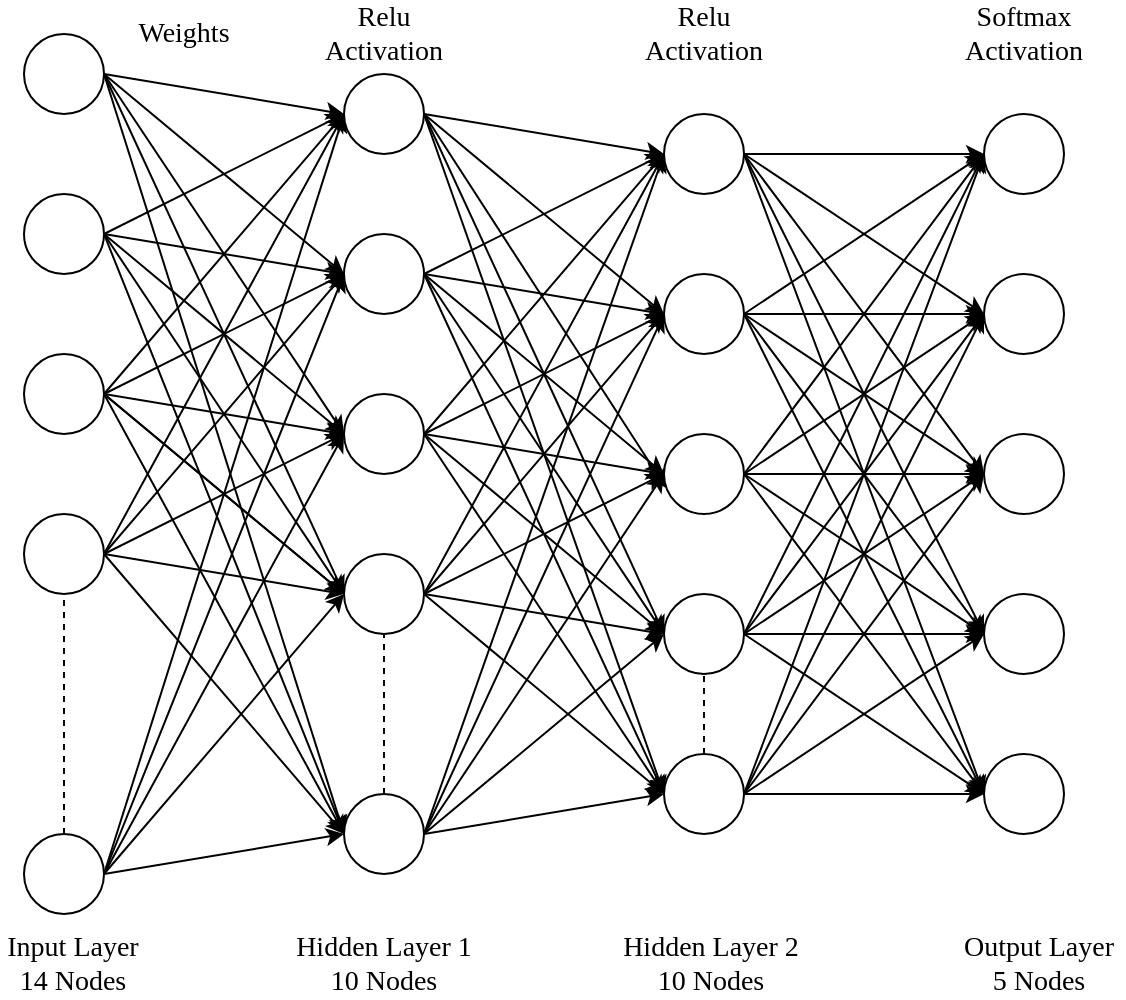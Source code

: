 <mxfile version="10.6.7" type="device"><diagram id="L0LfSZFsXPuyn5IT72Ns" name="Page-1"><mxGraphModel dx="779" dy="456" grid="1" gridSize="10" guides="1" tooltips="1" connect="1" arrows="1" fold="1" page="1" pageScale="1" pageWidth="827" pageHeight="1169" math="0" shadow="0"><root><mxCell id="0"/><mxCell id="1" parent="0"/><mxCell id="zDFNWz47v1VurzAmaVmr-69" style="edgeStyle=none;orthogonalLoop=1;jettySize=auto;html=1;exitX=1;exitY=0.5;exitDx=0;exitDy=0;entryX=0;entryY=0.5;entryDx=0;entryDy=0;fontFamily=Times New Roman;fontSize=14;" parent="1" source="zDFNWz47v1VurzAmaVmr-1" target="zDFNWz47v1VurzAmaVmr-9" edge="1"><mxGeometry relative="1" as="geometry"/></mxCell><mxCell id="zDFNWz47v1VurzAmaVmr-71" style="edgeStyle=none;orthogonalLoop=1;jettySize=auto;html=1;exitX=1;exitY=0.5;exitDx=0;exitDy=0;entryX=0;entryY=0.5;entryDx=0;entryDy=0;fontFamily=Times New Roman;fontSize=14;" parent="1" source="zDFNWz47v1VurzAmaVmr-1" target="zDFNWz47v1VurzAmaVmr-10" edge="1"><mxGeometry relative="1" as="geometry"/></mxCell><mxCell id="zDFNWz47v1VurzAmaVmr-72" style="edgeStyle=none;orthogonalLoop=1;jettySize=auto;html=1;exitX=1;exitY=0.5;exitDx=0;exitDy=0;entryX=0;entryY=0.5;entryDx=0;entryDy=0;fontFamily=Times New Roman;fontSize=14;" parent="1" source="zDFNWz47v1VurzAmaVmr-1" target="zDFNWz47v1VurzAmaVmr-11" edge="1"><mxGeometry relative="1" as="geometry"/></mxCell><mxCell id="zDFNWz47v1VurzAmaVmr-1" value="" style="ellipse;whiteSpace=wrap;html=1;aspect=fixed;fontFamily=Times New Roman;fontSize=14;" parent="1" vertex="1"><mxGeometry x="40" y="40" width="40" height="40" as="geometry"/></mxCell><mxCell id="zDFNWz47v1VurzAmaVmr-73" style="edgeStyle=none;orthogonalLoop=1;jettySize=auto;html=1;exitX=1;exitY=0.5;exitDx=0;exitDy=0;entryX=0;entryY=0.5;entryDx=0;entryDy=0;fontFamily=Times New Roman;fontSize=14;" parent="1" source="zDFNWz47v1VurzAmaVmr-2" target="zDFNWz47v1VurzAmaVmr-7" edge="1"><mxGeometry relative="1" as="geometry"/></mxCell><mxCell id="zDFNWz47v1VurzAmaVmr-76" style="edgeStyle=none;orthogonalLoop=1;jettySize=auto;html=1;exitX=1;exitY=0.5;exitDx=0;exitDy=0;entryX=0;entryY=0.5;entryDx=0;entryDy=0;fontFamily=Times New Roman;fontSize=14;" parent="1" source="zDFNWz47v1VurzAmaVmr-2" target="zDFNWz47v1VurzAmaVmr-10" edge="1"><mxGeometry relative="1" as="geometry"/></mxCell><mxCell id="zDFNWz47v1VurzAmaVmr-77" style="edgeStyle=none;orthogonalLoop=1;jettySize=auto;html=1;exitX=1;exitY=0.5;exitDx=0;exitDy=0;entryX=0;entryY=0.5;entryDx=0;entryDy=0;fontFamily=Times New Roman;fontSize=14;" parent="1" source="zDFNWz47v1VurzAmaVmr-2" target="zDFNWz47v1VurzAmaVmr-11" edge="1"><mxGeometry relative="1" as="geometry"/></mxCell><mxCell id="zDFNWz47v1VurzAmaVmr-2" value="" style="ellipse;whiteSpace=wrap;html=1;aspect=fixed;fontFamily=Times New Roman;fontSize=14;" parent="1" vertex="1"><mxGeometry x="40" y="120" width="40" height="40" as="geometry"/></mxCell><mxCell id="zDFNWz47v1VurzAmaVmr-78" style="edgeStyle=none;orthogonalLoop=1;jettySize=auto;html=1;exitX=1;exitY=0.5;exitDx=0;exitDy=0;entryX=0;entryY=0.5;entryDx=0;entryDy=0;fontFamily=Times New Roman;fontSize=14;" parent="1" source="zDFNWz47v1VurzAmaVmr-3" target="zDFNWz47v1VurzAmaVmr-8" edge="1"><mxGeometry relative="1" as="geometry"/></mxCell><mxCell id="zDFNWz47v1VurzAmaVmr-79" style="edgeStyle=none;orthogonalLoop=1;jettySize=auto;html=1;exitX=1;exitY=0.5;exitDx=0;exitDy=0;entryX=0;entryY=0.5;entryDx=0;entryDy=0;fontFamily=Times New Roman;fontSize=14;" parent="1" source="zDFNWz47v1VurzAmaVmr-3" target="zDFNWz47v1VurzAmaVmr-9" edge="1"><mxGeometry relative="1" as="geometry"/></mxCell><mxCell id="zDFNWz47v1VurzAmaVmr-80" style="edgeStyle=none;orthogonalLoop=1;jettySize=auto;html=1;exitX=1;exitY=0.5;exitDx=0;exitDy=0;entryX=0;entryY=0.5;entryDx=0;entryDy=0;fontFamily=Times New Roman;fontSize=14;" parent="1" source="zDFNWz47v1VurzAmaVmr-3" target="zDFNWz47v1VurzAmaVmr-10" edge="1"><mxGeometry relative="1" as="geometry"/></mxCell><mxCell id="zDFNWz47v1VurzAmaVmr-81" style="edgeStyle=none;orthogonalLoop=1;jettySize=auto;html=1;exitX=1;exitY=0.5;exitDx=0;exitDy=0;entryX=0;entryY=0.5;entryDx=0;entryDy=0;fontFamily=Times New Roman;fontSize=14;" parent="1" source="zDFNWz47v1VurzAmaVmr-3" target="zDFNWz47v1VurzAmaVmr-11" edge="1"><mxGeometry relative="1" as="geometry"/></mxCell><mxCell id="zDFNWz47v1VurzAmaVmr-3" value="" style="ellipse;whiteSpace=wrap;html=1;aspect=fixed;fontFamily=Times New Roman;fontSize=14;" parent="1" vertex="1"><mxGeometry x="40" y="200" width="40" height="40" as="geometry"/></mxCell><mxCell id="zDFNWz47v1VurzAmaVmr-82" style="edgeStyle=none;orthogonalLoop=1;jettySize=auto;html=1;exitX=1;exitY=0.5;exitDx=0;exitDy=0;entryX=0;entryY=0.5;entryDx=0;entryDy=0;fontFamily=Times New Roman;fontSize=14;" parent="1" source="zDFNWz47v1VurzAmaVmr-4" target="zDFNWz47v1VurzAmaVmr-7" edge="1"><mxGeometry relative="1" as="geometry"><mxPoint x="200" y="80" as="targetPoint"/></mxGeometry></mxCell><mxCell id="zDFNWz47v1VurzAmaVmr-83" style="edgeStyle=none;orthogonalLoop=1;jettySize=auto;html=1;exitX=1;exitY=0.5;exitDx=0;exitDy=0;entryX=0;entryY=0.5;entryDx=0;entryDy=0;fontFamily=Times New Roman;fontSize=14;" parent="1" source="zDFNWz47v1VurzAmaVmr-4" target="zDFNWz47v1VurzAmaVmr-8" edge="1"><mxGeometry relative="1" as="geometry"/></mxCell><mxCell id="zDFNWz47v1VurzAmaVmr-4" value="" style="ellipse;whiteSpace=wrap;html=1;aspect=fixed;fontFamily=Times New Roman;fontSize=14;" parent="1" vertex="1"><mxGeometry x="40" y="280" width="40" height="40" as="geometry"/></mxCell><mxCell id="zDFNWz47v1VurzAmaVmr-84" style="edgeStyle=none;orthogonalLoop=1;jettySize=auto;html=1;exitX=1;exitY=0.5;exitDx=0;exitDy=0;entryX=0;entryY=0.5;entryDx=0;entryDy=0;fontFamily=Times New Roman;fontSize=14;" parent="1" source="zDFNWz47v1VurzAmaVmr-5" target="zDFNWz47v1VurzAmaVmr-10" edge="1"><mxGeometry relative="1" as="geometry"/></mxCell><mxCell id="zDFNWz47v1VurzAmaVmr-85" style="edgeStyle=none;orthogonalLoop=1;jettySize=auto;html=1;exitX=1;exitY=0.5;exitDx=0;exitDy=0;entryX=0;entryY=0.5;entryDx=0;entryDy=0;fontFamily=Times New Roman;fontSize=14;" parent="1" source="zDFNWz47v1VurzAmaVmr-5" target="zDFNWz47v1VurzAmaVmr-9" edge="1"><mxGeometry relative="1" as="geometry"><mxPoint x="200" y="240" as="targetPoint"/></mxGeometry></mxCell><mxCell id="zDFNWz47v1VurzAmaVmr-86" style="edgeStyle=none;orthogonalLoop=1;jettySize=auto;html=1;exitX=1;exitY=0.5;exitDx=0;exitDy=0;entryX=0;entryY=0.5;entryDx=0;entryDy=0;fontFamily=Times New Roman;fontSize=14;" parent="1" source="zDFNWz47v1VurzAmaVmr-5" target="zDFNWz47v1VurzAmaVmr-8" edge="1"><mxGeometry relative="1" as="geometry"/></mxCell><mxCell id="zDFNWz47v1VurzAmaVmr-87" style="edgeStyle=none;orthogonalLoop=1;jettySize=auto;html=1;exitX=1;exitY=0.5;exitDx=0;exitDy=0;entryX=0;entryY=0.5;entryDx=0;entryDy=0;fontFamily=Times New Roman;fontSize=14;" parent="1" source="zDFNWz47v1VurzAmaVmr-5" target="zDFNWz47v1VurzAmaVmr-7" edge="1"><mxGeometry relative="1" as="geometry"/></mxCell><mxCell id="zDFNWz47v1VurzAmaVmr-5" value="" style="ellipse;whiteSpace=wrap;html=1;aspect=fixed;fontFamily=Times New Roman;fontSize=14;" parent="1" vertex="1"><mxGeometry x="40" y="440" width="40" height="40" as="geometry"/></mxCell><mxCell id="zDFNWz47v1VurzAmaVmr-6" value="" style="endArrow=none;dashed=1;html=1;entryX=0.5;entryY=1;entryDx=0;entryDy=0;exitX=0.5;exitY=0;exitDx=0;exitDy=0;fontFamily=Times New Roman;fontSize=14;" parent="1" source="zDFNWz47v1VurzAmaVmr-5" target="zDFNWz47v1VurzAmaVmr-4" edge="1"><mxGeometry width="50" height="50" relative="1" as="geometry"><mxPoint x="100" y="430" as="sourcePoint"/><mxPoint x="125" y="355" as="targetPoint"/></mxGeometry></mxCell><mxCell id="zDFNWz47v1VurzAmaVmr-91" style="edgeStyle=none;orthogonalLoop=1;jettySize=auto;html=1;exitX=1;exitY=0.5;exitDx=0;exitDy=0;entryX=0;entryY=0.5;entryDx=0;entryDy=0;fontFamily=Times New Roman;fontSize=14;" parent="1" source="zDFNWz47v1VurzAmaVmr-7" target="zDFNWz47v1VurzAmaVmr-27" edge="1"><mxGeometry relative="1" as="geometry"><mxPoint x="320" y="420" as="targetPoint"/></mxGeometry></mxCell><mxCell id="zDFNWz47v1VurzAmaVmr-95" style="edgeStyle=none;orthogonalLoop=1;jettySize=auto;html=1;exitX=1;exitY=0.5;exitDx=0;exitDy=0;entryX=0;entryY=0.5;entryDx=0;entryDy=0;fontFamily=Times New Roman;fontSize=14;" parent="1" source="zDFNWz47v1VurzAmaVmr-7" target="zDFNWz47v1VurzAmaVmr-26" edge="1"><mxGeometry relative="1" as="geometry"><mxPoint x="320" y="340" as="targetPoint"/></mxGeometry></mxCell><mxCell id="zDFNWz47v1VurzAmaVmr-98" style="edgeStyle=none;orthogonalLoop=1;jettySize=auto;html=1;exitX=1;exitY=0.5;exitDx=0;exitDy=0;entryX=0.025;entryY=0.675;entryDx=0;entryDy=0;entryPerimeter=0;fontFamily=Times New Roman;fontSize=14;" parent="1" source="zDFNWz47v1VurzAmaVmr-7" target="zDFNWz47v1VurzAmaVmr-25" edge="1"><mxGeometry relative="1" as="geometry"><mxPoint x="320" y="260" as="targetPoint"/></mxGeometry></mxCell><mxCell id="zDFNWz47v1VurzAmaVmr-100" style="edgeStyle=none;orthogonalLoop=1;jettySize=auto;html=1;exitX=1;exitY=0.5;exitDx=0;exitDy=0;entryX=0;entryY=0.5;entryDx=0;entryDy=0;fontFamily=Times New Roman;fontSize=14;" parent="1" source="zDFNWz47v1VurzAmaVmr-7" target="zDFNWz47v1VurzAmaVmr-23" edge="1"><mxGeometry relative="1" as="geometry"/></mxCell><mxCell id="zDFNWz47v1VurzAmaVmr-107" style="edgeStyle=none;orthogonalLoop=1;jettySize=auto;html=1;exitX=1;exitY=0.5;exitDx=0;exitDy=0;entryX=0;entryY=0.5;entryDx=0;entryDy=0;fontFamily=Times New Roman;fontSize=14;" parent="1" source="zDFNWz47v1VurzAmaVmr-7" target="zDFNWz47v1VurzAmaVmr-24" edge="1"><mxGeometry relative="1" as="geometry"/></mxCell><mxCell id="zDFNWz47v1VurzAmaVmr-7" value="" style="ellipse;whiteSpace=wrap;html=1;aspect=fixed;fontFamily=Times New Roman;fontSize=14;" parent="1" vertex="1"><mxGeometry x="200" y="60" width="40" height="40" as="geometry"/></mxCell><mxCell id="zDFNWz47v1VurzAmaVmr-90" style="edgeStyle=none;orthogonalLoop=1;jettySize=auto;html=1;exitX=1;exitY=0.5;exitDx=0;exitDy=0;entryX=0;entryY=0.5;entryDx=0;entryDy=0;fontFamily=Times New Roman;fontSize=14;" parent="1" source="zDFNWz47v1VurzAmaVmr-8" target="zDFNWz47v1VurzAmaVmr-27" edge="1"><mxGeometry relative="1" as="geometry"><mxPoint x="320" y="420" as="targetPoint"/></mxGeometry></mxCell><mxCell id="zDFNWz47v1VurzAmaVmr-94" style="edgeStyle=none;orthogonalLoop=1;jettySize=auto;html=1;exitX=1;exitY=0.5;exitDx=0;exitDy=0;entryX=0;entryY=0.5;entryDx=0;entryDy=0;fontFamily=Times New Roman;fontSize=14;" parent="1" source="zDFNWz47v1VurzAmaVmr-8" target="zDFNWz47v1VurzAmaVmr-26" edge="1"><mxGeometry relative="1" as="geometry"><mxPoint x="320" y="340" as="targetPoint"/></mxGeometry></mxCell><mxCell id="zDFNWz47v1VurzAmaVmr-97" style="edgeStyle=none;orthogonalLoop=1;jettySize=auto;html=1;exitX=1;exitY=0.5;exitDx=0;exitDy=0;entryX=0;entryY=0.5;entryDx=0;entryDy=0;fontFamily=Times New Roman;fontSize=14;" parent="1" source="zDFNWz47v1VurzAmaVmr-8" target="zDFNWz47v1VurzAmaVmr-25" edge="1"><mxGeometry relative="1" as="geometry"><mxPoint x="320" y="260" as="targetPoint"/></mxGeometry></mxCell><mxCell id="zDFNWz47v1VurzAmaVmr-101" style="edgeStyle=none;orthogonalLoop=1;jettySize=auto;html=1;exitX=1;exitY=0.5;exitDx=0;exitDy=0;entryX=0;entryY=0.5;entryDx=0;entryDy=0;fontFamily=Times New Roman;fontSize=14;" parent="1" source="zDFNWz47v1VurzAmaVmr-8" target="zDFNWz47v1VurzAmaVmr-23" edge="1"><mxGeometry relative="1" as="geometry"><mxPoint x="320" y="100" as="targetPoint"/></mxGeometry></mxCell><mxCell id="zDFNWz47v1VurzAmaVmr-106" style="edgeStyle=none;orthogonalLoop=1;jettySize=auto;html=1;exitX=1;exitY=0.5;exitDx=0;exitDy=0;entryX=0;entryY=0.5;entryDx=0;entryDy=0;fontFamily=Times New Roman;fontSize=14;" parent="1" source="zDFNWz47v1VurzAmaVmr-8" target="zDFNWz47v1VurzAmaVmr-24" edge="1"><mxGeometry relative="1" as="geometry"><mxPoint x="320" y="190" as="targetPoint"/></mxGeometry></mxCell><mxCell id="zDFNWz47v1VurzAmaVmr-8" value="" style="ellipse;whiteSpace=wrap;html=1;aspect=fixed;fontFamily=Times New Roman;fontSize=14;" parent="1" vertex="1"><mxGeometry x="200" y="140" width="40" height="40" as="geometry"/></mxCell><mxCell id="zDFNWz47v1VurzAmaVmr-89" style="edgeStyle=none;orthogonalLoop=1;jettySize=auto;html=1;exitX=1;exitY=0.5;exitDx=0;exitDy=0;entryX=0;entryY=0.5;entryDx=0;entryDy=0;fontFamily=Times New Roman;fontSize=14;" parent="1" source="zDFNWz47v1VurzAmaVmr-9" target="zDFNWz47v1VurzAmaVmr-27" edge="1"><mxGeometry relative="1" as="geometry"><mxPoint x="320" y="420" as="targetPoint"/></mxGeometry></mxCell><mxCell id="zDFNWz47v1VurzAmaVmr-93" style="edgeStyle=none;orthogonalLoop=1;jettySize=auto;html=1;exitX=1;exitY=0.5;exitDx=0;exitDy=0;entryX=0;entryY=0.5;entryDx=0;entryDy=0;fontFamily=Times New Roman;fontSize=14;" parent="1" source="zDFNWz47v1VurzAmaVmr-9" target="zDFNWz47v1VurzAmaVmr-26" edge="1"><mxGeometry relative="1" as="geometry"><mxPoint x="320" y="340" as="targetPoint"/></mxGeometry></mxCell><mxCell id="zDFNWz47v1VurzAmaVmr-96" style="edgeStyle=none;orthogonalLoop=1;jettySize=auto;html=1;exitX=1;exitY=0.5;exitDx=0;exitDy=0;entryX=0;entryY=0.5;entryDx=0;entryDy=0;fontFamily=Times New Roman;fontSize=14;" parent="1" source="zDFNWz47v1VurzAmaVmr-9" target="zDFNWz47v1VurzAmaVmr-25" edge="1"><mxGeometry relative="1" as="geometry"/></mxCell><mxCell id="zDFNWz47v1VurzAmaVmr-102" style="edgeStyle=none;orthogonalLoop=1;jettySize=auto;html=1;exitX=1;exitY=0.5;exitDx=0;exitDy=0;entryX=0;entryY=0.5;entryDx=0;entryDy=0;fontFamily=Times New Roman;fontSize=14;" parent="1" source="zDFNWz47v1VurzAmaVmr-9" target="zDFNWz47v1VurzAmaVmr-23" edge="1"><mxGeometry relative="1" as="geometry"><mxPoint x="320" y="100" as="targetPoint"/></mxGeometry></mxCell><mxCell id="zDFNWz47v1VurzAmaVmr-105" style="edgeStyle=none;orthogonalLoop=1;jettySize=auto;html=1;exitX=1;exitY=0.5;exitDx=0;exitDy=0;entryX=0;entryY=0.5;entryDx=0;entryDy=0;fontFamily=Times New Roman;fontSize=14;" parent="1" source="zDFNWz47v1VurzAmaVmr-9" target="zDFNWz47v1VurzAmaVmr-24" edge="1"><mxGeometry relative="1" as="geometry"><mxPoint x="320" y="180" as="targetPoint"/></mxGeometry></mxCell><mxCell id="zDFNWz47v1VurzAmaVmr-9" value="" style="ellipse;whiteSpace=wrap;html=1;aspect=fixed;fontFamily=Times New Roman;fontSize=14;" parent="1" vertex="1"><mxGeometry x="200" y="220" width="40" height="40" as="geometry"/></mxCell><mxCell id="zDFNWz47v1VurzAmaVmr-88" style="edgeStyle=none;orthogonalLoop=1;jettySize=auto;html=1;exitX=1;exitY=0.5;exitDx=0;exitDy=0;entryX=0;entryY=0.5;entryDx=0;entryDy=0;fontFamily=Times New Roman;fontSize=14;" parent="1" source="zDFNWz47v1VurzAmaVmr-10" target="zDFNWz47v1VurzAmaVmr-27" edge="1"><mxGeometry relative="1" as="geometry"/></mxCell><mxCell id="zDFNWz47v1VurzAmaVmr-92" style="edgeStyle=none;orthogonalLoop=1;jettySize=auto;html=1;exitX=1;exitY=0.5;exitDx=0;exitDy=0;entryX=0;entryY=0.5;entryDx=0;entryDy=0;fontFamily=Times New Roman;fontSize=14;" parent="1" source="zDFNWz47v1VurzAmaVmr-10" target="zDFNWz47v1VurzAmaVmr-26" edge="1"><mxGeometry relative="1" as="geometry"/></mxCell><mxCell id="zDFNWz47v1VurzAmaVmr-99" style="edgeStyle=none;orthogonalLoop=1;jettySize=auto;html=1;exitX=1;exitY=0.5;exitDx=0;exitDy=0;entryX=0;entryY=0.5;entryDx=0;entryDy=0;fontFamily=Times New Roman;fontSize=14;" parent="1" source="zDFNWz47v1VurzAmaVmr-10" target="zDFNWz47v1VurzAmaVmr-25" edge="1"><mxGeometry relative="1" as="geometry"><mxPoint x="320" y="260" as="targetPoint"/></mxGeometry></mxCell><mxCell id="zDFNWz47v1VurzAmaVmr-103" style="edgeStyle=none;orthogonalLoop=1;jettySize=auto;html=1;exitX=1;exitY=0.5;exitDx=0;exitDy=0;entryX=0;entryY=0.5;entryDx=0;entryDy=0;fontFamily=Times New Roman;fontSize=14;" parent="1" source="zDFNWz47v1VurzAmaVmr-10" target="zDFNWz47v1VurzAmaVmr-23" edge="1"><mxGeometry relative="1" as="geometry"><mxPoint x="320" y="90" as="targetPoint"/></mxGeometry></mxCell><mxCell id="zDFNWz47v1VurzAmaVmr-104" style="edgeStyle=none;orthogonalLoop=1;jettySize=auto;html=1;exitX=1;exitY=0.5;exitDx=0;exitDy=0;entryX=0;entryY=0.5;entryDx=0;entryDy=0;fontFamily=Times New Roman;fontSize=14;" parent="1" source="zDFNWz47v1VurzAmaVmr-10" target="zDFNWz47v1VurzAmaVmr-24" edge="1"><mxGeometry relative="1" as="geometry"/></mxCell><mxCell id="zDFNWz47v1VurzAmaVmr-10" value="" style="ellipse;whiteSpace=wrap;html=1;aspect=fixed;fontFamily=Times New Roman;fontSize=14;" parent="1" vertex="1"><mxGeometry x="200" y="300" width="40" height="40" as="geometry"/></mxCell><mxCell id="zDFNWz47v1VurzAmaVmr-11" value="" style="ellipse;whiteSpace=wrap;html=1;aspect=fixed;fontFamily=Times New Roman;fontSize=14;" parent="1" vertex="1"><mxGeometry x="200" y="420" width="40" height="40" as="geometry"/></mxCell><mxCell id="zDFNWz47v1VurzAmaVmr-12" value="" style="endArrow=none;dashed=1;html=1;entryX=0.5;entryY=1;entryDx=0;entryDy=0;exitX=0.5;exitY=0;exitDx=0;exitDy=0;fontFamily=Times New Roman;fontSize=14;" parent="1" source="zDFNWz47v1VurzAmaVmr-11" target="zDFNWz47v1VurzAmaVmr-10" edge="1"><mxGeometry width="50" height="50" relative="1" as="geometry"><mxPoint x="80" y="550" as="sourcePoint"/><mxPoint x="130" y="500" as="targetPoint"/></mxGeometry></mxCell><mxCell id="zDFNWz47v1VurzAmaVmr-13" value="" style="endArrow=classic;html=1;entryX=0;entryY=0.5;entryDx=0;entryDy=0;exitX=1;exitY=0.5;exitDx=0;exitDy=0;fontFamily=Times New Roman;fontSize=14;" parent="1" source="zDFNWz47v1VurzAmaVmr-5" target="zDFNWz47v1VurzAmaVmr-11" edge="1"><mxGeometry width="50" height="50" relative="1" as="geometry"><mxPoint x="80" y="550" as="sourcePoint"/><mxPoint x="130" y="500" as="targetPoint"/></mxGeometry></mxCell><mxCell id="zDFNWz47v1VurzAmaVmr-14" value="" style="endArrow=classic;html=1;exitX=1;exitY=0.5;exitDx=0;exitDy=0;entryX=0;entryY=0.5;entryDx=0;entryDy=0;fontFamily=Times New Roman;fontSize=14;" parent="1" source="zDFNWz47v1VurzAmaVmr-4" target="zDFNWz47v1VurzAmaVmr-11" edge="1"><mxGeometry width="50" height="50" relative="1" as="geometry"><mxPoint x="150" y="360" as="sourcePoint"/><mxPoint x="200" y="440" as="targetPoint"/></mxGeometry></mxCell><mxCell id="zDFNWz47v1VurzAmaVmr-15" value="" style="endArrow=classic;html=1;entryX=0;entryY=0.5;entryDx=0;entryDy=0;exitX=1;exitY=0.5;exitDx=0;exitDy=0;fontFamily=Times New Roman;fontSize=14;" parent="1" source="zDFNWz47v1VurzAmaVmr-4" target="zDFNWz47v1VurzAmaVmr-10" edge="1"><mxGeometry width="50" height="50" relative="1" as="geometry"><mxPoint x="140" y="300" as="sourcePoint"/><mxPoint x="220" y="280" as="targetPoint"/></mxGeometry></mxCell><mxCell id="zDFNWz47v1VurzAmaVmr-16" value="" style="endArrow=classic;html=1;entryX=0;entryY=0.5;entryDx=0;entryDy=0;exitX=1;exitY=0.5;exitDx=0;exitDy=0;fontFamily=Times New Roman;fontSize=14;" parent="1" source="zDFNWz47v1VurzAmaVmr-4" target="zDFNWz47v1VurzAmaVmr-9" edge="1"><mxGeometry width="50" height="50" relative="1" as="geometry"><mxPoint x="150" y="270" as="sourcePoint"/><mxPoint x="230" y="250" as="targetPoint"/></mxGeometry></mxCell><mxCell id="zDFNWz47v1VurzAmaVmr-17" value="" style="endArrow=classic;html=1;entryX=0;entryY=0.5;entryDx=0;entryDy=0;exitX=1;exitY=0.5;exitDx=0;exitDy=0;fontFamily=Times New Roman;fontSize=14;" parent="1" source="zDFNWz47v1VurzAmaVmr-3" target="zDFNWz47v1VurzAmaVmr-10" edge="1"><mxGeometry width="50" height="50" relative="1" as="geometry"><mxPoint x="140" y="160" as="sourcePoint"/><mxPoint x="220" y="140" as="targetPoint"/></mxGeometry></mxCell><mxCell id="zDFNWz47v1VurzAmaVmr-18" value="" style="endArrow=classic;html=1;entryX=0;entryY=0.5;entryDx=0;entryDy=0;exitX=1;exitY=0.5;exitDx=0;exitDy=0;fontFamily=Times New Roman;fontSize=14;" parent="1" source="zDFNWz47v1VurzAmaVmr-2" target="zDFNWz47v1VurzAmaVmr-8" edge="1"><mxGeometry width="50" height="50" relative="1" as="geometry"><mxPoint x="160" y="200" as="sourcePoint"/><mxPoint x="240" y="180" as="targetPoint"/></mxGeometry></mxCell><mxCell id="zDFNWz47v1VurzAmaVmr-19" value="" style="endArrow=classic;html=1;entryX=0;entryY=0.5;entryDx=0;entryDy=0;exitX=1;exitY=0.5;exitDx=0;exitDy=0;fontFamily=Times New Roman;fontSize=14;" parent="1" source="zDFNWz47v1VurzAmaVmr-3" target="zDFNWz47v1VurzAmaVmr-7" edge="1"><mxGeometry width="50" height="50" relative="1" as="geometry"><mxPoint x="150" y="120" as="sourcePoint"/><mxPoint x="230" y="100" as="targetPoint"/></mxGeometry></mxCell><mxCell id="zDFNWz47v1VurzAmaVmr-20" value="" style="endArrow=classic;html=1;entryX=0;entryY=0.5;entryDx=0;entryDy=0;exitX=1;exitY=0.5;exitDx=0;exitDy=0;fontFamily=Times New Roman;fontSize=14;" parent="1" source="zDFNWz47v1VurzAmaVmr-1" target="zDFNWz47v1VurzAmaVmr-7" edge="1"><mxGeometry width="50" height="50" relative="1" as="geometry"><mxPoint x="170" y="80" as="sourcePoint"/><mxPoint x="250" y="60" as="targetPoint"/></mxGeometry></mxCell><mxCell id="zDFNWz47v1VurzAmaVmr-21" value="" style="endArrow=classic;html=1;entryX=0;entryY=0.5;entryDx=0;entryDy=0;exitX=1;exitY=0.5;exitDx=0;exitDy=0;fontFamily=Times New Roman;fontSize=14;" parent="1" source="zDFNWz47v1VurzAmaVmr-1" target="zDFNWz47v1VurzAmaVmr-8" edge="1"><mxGeometry width="50" height="50" relative="1" as="geometry"><mxPoint x="140" y="110" as="sourcePoint"/><mxPoint x="220" y="90" as="targetPoint"/></mxGeometry></mxCell><mxCell id="zDFNWz47v1VurzAmaVmr-22" value="" style="endArrow=classic;html=1;entryX=0;entryY=0.5;entryDx=0;entryDy=0;exitX=1;exitY=0.5;exitDx=0;exitDy=0;fontFamily=Times New Roman;fontSize=14;" parent="1" source="zDFNWz47v1VurzAmaVmr-2" target="zDFNWz47v1VurzAmaVmr-9" edge="1"><mxGeometry width="50" height="50" relative="1" as="geometry"><mxPoint x="170" y="200" as="sourcePoint"/><mxPoint x="250" y="180" as="targetPoint"/></mxGeometry></mxCell><mxCell id="zDFNWz47v1VurzAmaVmr-23" value="" style="ellipse;whiteSpace=wrap;html=1;aspect=fixed;fontFamily=Times New Roman;fontSize=14;" parent="1" vertex="1"><mxGeometry x="360" y="80" width="40" height="40" as="geometry"/></mxCell><mxCell id="zDFNWz47v1VurzAmaVmr-24" value="" style="ellipse;whiteSpace=wrap;html=1;aspect=fixed;fontFamily=Times New Roman;fontSize=14;" parent="1" vertex="1"><mxGeometry x="360" y="160" width="40" height="40" as="geometry"/></mxCell><mxCell id="zDFNWz47v1VurzAmaVmr-25" value="" style="ellipse;whiteSpace=wrap;html=1;aspect=fixed;fontFamily=Times New Roman;fontSize=14;" parent="1" vertex="1"><mxGeometry x="360" y="240" width="40" height="40" as="geometry"/></mxCell><mxCell id="zDFNWz47v1VurzAmaVmr-26" value="" style="ellipse;whiteSpace=wrap;html=1;aspect=fixed;fontFamily=Times New Roman;fontSize=14;" parent="1" vertex="1"><mxGeometry x="360" y="320" width="40" height="40" as="geometry"/></mxCell><mxCell id="zDFNWz47v1VurzAmaVmr-27" value="" style="ellipse;whiteSpace=wrap;html=1;aspect=fixed;fontFamily=Times New Roman;fontSize=14;" parent="1" vertex="1"><mxGeometry x="360" y="400" width="40" height="40" as="geometry"/></mxCell><mxCell id="zDFNWz47v1VurzAmaVmr-28" value="" style="endArrow=none;dashed=1;html=1;entryX=0.5;entryY=1;entryDx=0;entryDy=0;exitX=0.5;exitY=0;exitDx=0;exitDy=0;fontFamily=Times New Roman;fontSize=14;" parent="1" source="zDFNWz47v1VurzAmaVmr-27" target="zDFNWz47v1VurzAmaVmr-26" edge="1"><mxGeometry width="50" height="50" relative="1" as="geometry"><mxPoint x="80" y="550" as="sourcePoint"/><mxPoint x="130" y="500" as="targetPoint"/></mxGeometry></mxCell><mxCell id="zDFNWz47v1VurzAmaVmr-29" value="" style="endArrow=classic;html=1;entryX=0;entryY=0.5;entryDx=0;entryDy=0;exitX=1;exitY=0.5;exitDx=0;exitDy=0;fontFamily=Times New Roman;fontSize=14;" parent="1" source="zDFNWz47v1VurzAmaVmr-11" target="zDFNWz47v1VurzAmaVmr-27" edge="1"><mxGeometry width="50" height="50" relative="1" as="geometry"><mxPoint x="80" y="550" as="sourcePoint"/><mxPoint x="130" y="500" as="targetPoint"/></mxGeometry></mxCell><mxCell id="zDFNWz47v1VurzAmaVmr-31" value="" style="ellipse;whiteSpace=wrap;html=1;aspect=fixed;fontFamily=Times New Roman;fontSize=14;" parent="1" vertex="1"><mxGeometry x="520" y="160" width="40" height="40" as="geometry"/></mxCell><mxCell id="zDFNWz47v1VurzAmaVmr-32" value="" style="ellipse;whiteSpace=wrap;html=1;aspect=fixed;fontFamily=Times New Roman;fontSize=14;" parent="1" vertex="1"><mxGeometry x="520" y="240" width="40" height="40" as="geometry"/></mxCell><mxCell id="zDFNWz47v1VurzAmaVmr-33" value="" style="ellipse;whiteSpace=wrap;html=1;aspect=fixed;fontFamily=Times New Roman;fontSize=14;" parent="1" vertex="1"><mxGeometry x="520" y="320" width="40" height="40" as="geometry"/></mxCell><mxCell id="zDFNWz47v1VurzAmaVmr-34" value="" style="ellipse;whiteSpace=wrap;html=1;aspect=fixed;fontFamily=Times New Roman;fontSize=14;" parent="1" vertex="1"><mxGeometry x="520" y="400" width="40" height="40" as="geometry"/></mxCell><mxCell id="zDFNWz47v1VurzAmaVmr-36" value="" style="endArrow=classic;html=1;entryX=0;entryY=0.5;entryDx=0;entryDy=0;exitX=1;exitY=0.5;exitDx=0;exitDy=0;fontFamily=Times New Roman;fontSize=14;" parent="1" source="zDFNWz47v1VurzAmaVmr-24" target="zDFNWz47v1VurzAmaVmr-34" edge="1"><mxGeometry width="50" height="50" relative="1" as="geometry"><mxPoint x="420" y="130" as="sourcePoint"/><mxPoint x="500" y="110" as="targetPoint"/></mxGeometry></mxCell><mxCell id="zDFNWz47v1VurzAmaVmr-37" value="" style="endArrow=classic;html=1;entryX=0;entryY=0.5;entryDx=0;entryDy=0;exitX=1;exitY=0.5;exitDx=0;exitDy=0;fontFamily=Times New Roman;fontSize=14;" parent="1" source="zDFNWz47v1VurzAmaVmr-30" edge="1"><mxGeometry width="50" height="50" relative="1" as="geometry"><mxPoint x="460" y="120" as="sourcePoint"/><mxPoint x="540" y="100" as="targetPoint"/></mxGeometry></mxCell><mxCell id="zDFNWz47v1VurzAmaVmr-38" value="" style="endArrow=classic;html=1;exitX=1;exitY=0.5;exitDx=0;exitDy=0;entryX=0;entryY=0.5;entryDx=0;entryDy=0;fontFamily=Times New Roman;fontSize=14;" parent="1" source="zDFNWz47v1VurzAmaVmr-26" target="zDFNWz47v1VurzAmaVmr-34" edge="1"><mxGeometry width="50" height="50" relative="1" as="geometry"><mxPoint x="470" y="130" as="sourcePoint"/><mxPoint x="520" y="420" as="targetPoint"/></mxGeometry></mxCell><mxCell id="zDFNWz47v1VurzAmaVmr-39" value="" style="endArrow=classic;html=1;exitX=1;exitY=0.5;exitDx=0;exitDy=0;fontFamily=Times New Roman;fontSize=14;" parent="1" source="zDFNWz47v1VurzAmaVmr-27" target="zDFNWz47v1VurzAmaVmr-34" edge="1"><mxGeometry width="50" height="50" relative="1" as="geometry"><mxPoint x="480" y="140" as="sourcePoint"/><mxPoint x="560" y="120" as="targetPoint"/></mxGeometry></mxCell><mxCell id="zDFNWz47v1VurzAmaVmr-30" value="" style="ellipse;whiteSpace=wrap;html=1;aspect=fixed;fontFamily=Times New Roman;fontSize=14;" parent="1" vertex="1"><mxGeometry x="520" y="80" width="40" height="40" as="geometry"/></mxCell><mxCell id="zDFNWz47v1VurzAmaVmr-42" value="" style="endArrow=classic;html=1;exitX=1;exitY=0.5;exitDx=0;exitDy=0;entryX=0;entryY=0.5;entryDx=0;entryDy=0;fontFamily=Times New Roman;fontSize=14;" parent="1" source="zDFNWz47v1VurzAmaVmr-23" target="zDFNWz47v1VurzAmaVmr-34" edge="1"><mxGeometry width="50" height="50" relative="1" as="geometry"><mxPoint x="370" y="190" as="sourcePoint"/><mxPoint x="520" y="420" as="targetPoint"/></mxGeometry></mxCell><mxCell id="zDFNWz47v1VurzAmaVmr-43" value="" style="endArrow=classic;html=1;entryX=0;entryY=0.5;entryDx=0;entryDy=0;exitX=1;exitY=0.5;exitDx=0;exitDy=0;fontFamily=Times New Roman;fontSize=14;" parent="1" source="zDFNWz47v1VurzAmaVmr-23" target="zDFNWz47v1VurzAmaVmr-33" edge="1"><mxGeometry width="50" height="50" relative="1" as="geometry"><mxPoint x="370" y="190" as="sourcePoint"/><mxPoint x="530" y="430" as="targetPoint"/></mxGeometry></mxCell><mxCell id="zDFNWz47v1VurzAmaVmr-44" value="" style="endArrow=classic;html=1;entryX=0;entryY=0.5;entryDx=0;entryDy=0;exitX=1;exitY=0.5;exitDx=0;exitDy=0;fontFamily=Times New Roman;fontSize=14;" parent="1" source="zDFNWz47v1VurzAmaVmr-23" target="zDFNWz47v1VurzAmaVmr-32" edge="1"><mxGeometry width="50" height="50" relative="1" as="geometry"><mxPoint x="370" y="110" as="sourcePoint"/><mxPoint x="530" y="350" as="targetPoint"/></mxGeometry></mxCell><mxCell id="zDFNWz47v1VurzAmaVmr-45" value="" style="endArrow=classic;html=1;exitX=1;exitY=0.5;exitDx=0;exitDy=0;entryX=0;entryY=0.5;entryDx=0;entryDy=0;fontFamily=Times New Roman;fontSize=14;" parent="1" source="zDFNWz47v1VurzAmaVmr-25" target="zDFNWz47v1VurzAmaVmr-34" edge="1"><mxGeometry width="50" height="50" relative="1" as="geometry"><mxPoint x="370" y="190" as="sourcePoint"/><mxPoint x="520" y="420" as="targetPoint"/></mxGeometry></mxCell><mxCell id="zDFNWz47v1VurzAmaVmr-46" value="" style="endArrow=classic;html=1;entryX=0;entryY=0.5;entryDx=0;entryDy=0;exitX=1;exitY=0.5;exitDx=0;exitDy=0;fontFamily=Times New Roman;fontSize=14;" parent="1" source="zDFNWz47v1VurzAmaVmr-23" target="zDFNWz47v1VurzAmaVmr-31" edge="1"><mxGeometry width="50" height="50" relative="1" as="geometry"><mxPoint x="430" y="70" as="sourcePoint"/><mxPoint x="590" y="310" as="targetPoint"/></mxGeometry></mxCell><mxCell id="zDFNWz47v1VurzAmaVmr-47" value="" style="endArrow=classic;html=1;entryX=0;entryY=0.5;entryDx=0;entryDy=0;exitX=1;exitY=0.5;exitDx=0;exitDy=0;fontFamily=Times New Roman;fontSize=14;" parent="1" source="zDFNWz47v1VurzAmaVmr-23" target="zDFNWz47v1VurzAmaVmr-30" edge="1"><mxGeometry width="50" height="50" relative="1" as="geometry"><mxPoint x="620" y="90" as="sourcePoint"/><mxPoint x="780" y="330" as="targetPoint"/></mxGeometry></mxCell><mxCell id="zDFNWz47v1VurzAmaVmr-48" value="" style="endArrow=classic;html=1;entryX=0;entryY=0.5;entryDx=0;entryDy=0;exitX=1;exitY=0.5;exitDx=0;exitDy=0;fontFamily=Times New Roman;fontSize=14;" parent="1" source="zDFNWz47v1VurzAmaVmr-24" target="zDFNWz47v1VurzAmaVmr-33" edge="1"><mxGeometry width="50" height="50" relative="1" as="geometry"><mxPoint x="370" y="190" as="sourcePoint"/><mxPoint x="530" y="430" as="targetPoint"/></mxGeometry></mxCell><mxCell id="zDFNWz47v1VurzAmaVmr-49" value="" style="endArrow=classic;html=1;entryX=0;entryY=0.5;entryDx=0;entryDy=0;exitX=1;exitY=0.5;exitDx=0;exitDy=0;fontFamily=Times New Roman;fontSize=14;" parent="1" source="zDFNWz47v1VurzAmaVmr-24" target="zDFNWz47v1VurzAmaVmr-32" edge="1"><mxGeometry width="50" height="50" relative="1" as="geometry"><mxPoint x="370" y="190" as="sourcePoint"/><mxPoint x="530" y="350" as="targetPoint"/></mxGeometry></mxCell><mxCell id="zDFNWz47v1VurzAmaVmr-50" value="" style="endArrow=classic;html=1;entryX=0;entryY=0.5;entryDx=0;entryDy=0;exitX=1;exitY=0.5;exitDx=0;exitDy=0;fontFamily=Times New Roman;fontSize=14;" parent="1" source="zDFNWz47v1VurzAmaVmr-24" target="zDFNWz47v1VurzAmaVmr-31" edge="1"><mxGeometry width="50" height="50" relative="1" as="geometry"><mxPoint x="370" y="190" as="sourcePoint"/><mxPoint x="530" y="270" as="targetPoint"/></mxGeometry></mxCell><mxCell id="zDFNWz47v1VurzAmaVmr-51" value="" style="endArrow=classic;html=1;entryX=0;entryY=0.5;entryDx=0;entryDy=0;exitX=1;exitY=0.5;exitDx=0;exitDy=0;fontFamily=Times New Roman;fontSize=14;" parent="1" source="zDFNWz47v1VurzAmaVmr-24" target="zDFNWz47v1VurzAmaVmr-30" edge="1"><mxGeometry width="50" height="50" relative="1" as="geometry"><mxPoint x="370" y="190" as="sourcePoint"/><mxPoint x="530" y="190" as="targetPoint"/></mxGeometry></mxCell><mxCell id="zDFNWz47v1VurzAmaVmr-52" value="" style="endArrow=classic;html=1;exitX=1;exitY=0.5;exitDx=0;exitDy=0;entryX=0;entryY=0.5;entryDx=0;entryDy=0;fontFamily=Times New Roman;fontSize=14;" parent="1" source="zDFNWz47v1VurzAmaVmr-25" target="zDFNWz47v1VurzAmaVmr-33" edge="1"><mxGeometry width="50" height="50" relative="1" as="geometry"><mxPoint x="370" y="270" as="sourcePoint"/><mxPoint x="530" y="430" as="targetPoint"/></mxGeometry></mxCell><mxCell id="zDFNWz47v1VurzAmaVmr-53" value="" style="endArrow=classic;html=1;exitX=1;exitY=0.5;exitDx=0;exitDy=0;entryX=0;entryY=0.5;entryDx=0;entryDy=0;fontFamily=Times New Roman;fontSize=14;" parent="1" source="zDFNWz47v1VurzAmaVmr-25" target="zDFNWz47v1VurzAmaVmr-32" edge="1"><mxGeometry width="50" height="50" relative="1" as="geometry"><mxPoint x="370" y="270" as="sourcePoint"/><mxPoint x="530" y="350" as="targetPoint"/></mxGeometry></mxCell><mxCell id="zDFNWz47v1VurzAmaVmr-54" value="" style="endArrow=classic;html=1;entryX=0;entryY=0.5;entryDx=0;entryDy=0;exitX=1;exitY=0.5;exitDx=0;exitDy=0;fontFamily=Times New Roman;fontSize=14;" parent="1" source="zDFNWz47v1VurzAmaVmr-25" target="zDFNWz47v1VurzAmaVmr-31" edge="1"><mxGeometry width="50" height="50" relative="1" as="geometry"><mxPoint x="360" y="260" as="sourcePoint"/><mxPoint x="530" y="270" as="targetPoint"/></mxGeometry></mxCell><mxCell id="zDFNWz47v1VurzAmaVmr-55" value="" style="endArrow=classic;html=1;entryX=0;entryY=0.5;entryDx=0;entryDy=0;exitX=1;exitY=0.5;exitDx=0;exitDy=0;fontFamily=Times New Roman;fontSize=14;" parent="1" source="zDFNWz47v1VurzAmaVmr-25" target="zDFNWz47v1VurzAmaVmr-30" edge="1"><mxGeometry width="50" height="50" relative="1" as="geometry"><mxPoint x="370" y="270" as="sourcePoint"/><mxPoint x="530" y="190" as="targetPoint"/></mxGeometry></mxCell><mxCell id="zDFNWz47v1VurzAmaVmr-56" value="" style="endArrow=classic;html=1;exitX=1;exitY=0.5;exitDx=0;exitDy=0;fontFamily=Times New Roman;fontSize=14;" parent="1" source="zDFNWz47v1VurzAmaVmr-26" target="zDFNWz47v1VurzAmaVmr-33" edge="1"><mxGeometry width="50" height="50" relative="1" as="geometry"><mxPoint x="370" y="350" as="sourcePoint"/><mxPoint x="530" y="430" as="targetPoint"/></mxGeometry></mxCell><mxCell id="zDFNWz47v1VurzAmaVmr-57" value="" style="endArrow=classic;html=1;exitX=1;exitY=0.5;exitDx=0;exitDy=0;entryX=0;entryY=0.5;entryDx=0;entryDy=0;fontFamily=Times New Roman;fontSize=14;" parent="1" source="zDFNWz47v1VurzAmaVmr-26" target="zDFNWz47v1VurzAmaVmr-32" edge="1"><mxGeometry width="50" height="50" relative="1" as="geometry"><mxPoint x="370" y="350" as="sourcePoint"/><mxPoint x="530" y="350" as="targetPoint"/></mxGeometry></mxCell><mxCell id="zDFNWz47v1VurzAmaVmr-58" value="" style="endArrow=classic;html=1;exitX=1;exitY=0.5;exitDx=0;exitDy=0;entryX=0;entryY=0.5;entryDx=0;entryDy=0;fontFamily=Times New Roman;fontSize=14;" parent="1" source="zDFNWz47v1VurzAmaVmr-26" target="zDFNWz47v1VurzAmaVmr-31" edge="1"><mxGeometry width="50" height="50" relative="1" as="geometry"><mxPoint x="370" y="350" as="sourcePoint"/><mxPoint x="530" y="270" as="targetPoint"/></mxGeometry></mxCell><mxCell id="zDFNWz47v1VurzAmaVmr-59" value="" style="endArrow=classic;html=1;exitX=1;exitY=0.5;exitDx=0;exitDy=0;entryX=0;entryY=0.5;entryDx=0;entryDy=0;fontFamily=Times New Roman;fontSize=14;" parent="1" source="zDFNWz47v1VurzAmaVmr-26" target="zDFNWz47v1VurzAmaVmr-30" edge="1"><mxGeometry width="50" height="50" relative="1" as="geometry"><mxPoint x="370" y="350" as="sourcePoint"/><mxPoint x="530" y="190" as="targetPoint"/></mxGeometry></mxCell><mxCell id="zDFNWz47v1VurzAmaVmr-60" value="" style="endArrow=classic;html=1;exitX=1;exitY=0.5;exitDx=0;exitDy=0;entryX=0;entryY=0.5;entryDx=0;entryDy=0;fontFamily=Times New Roman;fontSize=14;" parent="1" source="zDFNWz47v1VurzAmaVmr-27" target="zDFNWz47v1VurzAmaVmr-33" edge="1"><mxGeometry width="50" height="50" relative="1" as="geometry"><mxPoint x="370" y="430" as="sourcePoint"/><mxPoint x="530" y="430" as="targetPoint"/></mxGeometry></mxCell><mxCell id="zDFNWz47v1VurzAmaVmr-61" value="" style="endArrow=classic;html=1;exitX=1;exitY=0.5;exitDx=0;exitDy=0;entryX=0;entryY=0.5;entryDx=0;entryDy=0;fontFamily=Times New Roman;fontSize=14;" parent="1" source="zDFNWz47v1VurzAmaVmr-27" target="zDFNWz47v1VurzAmaVmr-32" edge="1"><mxGeometry width="50" height="50" relative="1" as="geometry"><mxPoint x="370" y="430" as="sourcePoint"/><mxPoint x="530" y="350" as="targetPoint"/></mxGeometry></mxCell><mxCell id="zDFNWz47v1VurzAmaVmr-62" value="" style="endArrow=classic;html=1;exitX=1;exitY=0.5;exitDx=0;exitDy=0;entryX=0;entryY=0.5;entryDx=0;entryDy=0;fontFamily=Times New Roman;fontSize=14;" parent="1" source="zDFNWz47v1VurzAmaVmr-27" target="zDFNWz47v1VurzAmaVmr-31" edge="1"><mxGeometry width="50" height="50" relative="1" as="geometry"><mxPoint x="370" y="430" as="sourcePoint"/><mxPoint x="530" y="270" as="targetPoint"/></mxGeometry></mxCell><mxCell id="zDFNWz47v1VurzAmaVmr-63" value="" style="endArrow=classic;html=1;exitX=1;exitY=0.5;exitDx=0;exitDy=0;entryX=0;entryY=0.5;entryDx=0;entryDy=0;fontFamily=Times New Roman;fontSize=14;" parent="1" source="zDFNWz47v1VurzAmaVmr-27" target="zDFNWz47v1VurzAmaVmr-30" edge="1"><mxGeometry width="50" height="50" relative="1" as="geometry"><mxPoint x="370" y="430" as="sourcePoint"/><mxPoint x="530" y="190" as="targetPoint"/></mxGeometry></mxCell><mxCell id="zDFNWz47v1VurzAmaVmr-65" value="" style="endArrow=classic;html=1;entryX=0;entryY=0.5;entryDx=0;entryDy=0;exitX=1;exitY=0.5;exitDx=0;exitDy=0;fontFamily=Times New Roman;fontSize=14;" parent="1" source="zDFNWz47v1VurzAmaVmr-11" target="zDFNWz47v1VurzAmaVmr-26" edge="1"><mxGeometry width="50" height="50" relative="1" as="geometry"><mxPoint x="250" y="450" as="sourcePoint"/><mxPoint x="330" y="430" as="targetPoint"/></mxGeometry></mxCell><mxCell id="zDFNWz47v1VurzAmaVmr-66" value="" style="endArrow=classic;html=1;entryX=0;entryY=0.5;entryDx=0;entryDy=0;exitX=1;exitY=0.5;exitDx=0;exitDy=0;fontFamily=Times New Roman;fontSize=14;" parent="1" source="zDFNWz47v1VurzAmaVmr-11" target="zDFNWz47v1VurzAmaVmr-25" edge="1"><mxGeometry width="50" height="50" relative="1" as="geometry"><mxPoint x="250" y="450" as="sourcePoint"/><mxPoint x="330" y="350" as="targetPoint"/></mxGeometry></mxCell><mxCell id="zDFNWz47v1VurzAmaVmr-67" value="" style="endArrow=classic;html=1;exitX=1;exitY=0.5;exitDx=0;exitDy=0;entryX=0;entryY=0.5;entryDx=0;entryDy=0;fontFamily=Times New Roman;fontSize=14;" parent="1" source="zDFNWz47v1VurzAmaVmr-11" target="zDFNWz47v1VurzAmaVmr-24" edge="1"><mxGeometry width="50" height="50" relative="1" as="geometry"><mxPoint x="250" y="450" as="sourcePoint"/><mxPoint x="320" y="180" as="targetPoint"/></mxGeometry></mxCell><mxCell id="zDFNWz47v1VurzAmaVmr-68" value="" style="endArrow=classic;html=1;entryX=0;entryY=0.5;entryDx=0;entryDy=0;fontFamily=Times New Roman;fontSize=14;" parent="1" target="zDFNWz47v1VurzAmaVmr-23" edge="1"><mxGeometry width="50" height="50" relative="1" as="geometry"><mxPoint x="240" y="440" as="sourcePoint"/><mxPoint x="330" y="190" as="targetPoint"/></mxGeometry></mxCell><mxCell id="zDFNWz47v1VurzAmaVmr-109" value="&lt;font style=&quot;font-size: 14px;&quot;&gt;Input Layer 14 Nodes&lt;br style=&quot;font-size: 14px;&quot;&gt;&lt;/font&gt;" style="text;html=1;strokeColor=none;fillColor=none;align=center;verticalAlign=middle;whiteSpace=wrap;rounded=0;fontFamily=Times New Roman;fontSize=14;" parent="1" vertex="1"><mxGeometry x="28" y="490" width="73" height="30" as="geometry"/></mxCell><mxCell id="zDFNWz47v1VurzAmaVmr-110" value="&lt;font style=&quot;font-size: 14px;&quot;&gt;Hidden Layer 1 10 Nodes&lt;br style=&quot;font-size: 14px;&quot;&gt;&lt;/font&gt;" style="text;html=1;strokeColor=none;fillColor=none;align=center;verticalAlign=middle;whiteSpace=wrap;rounded=0;fontFamily=Times New Roman;fontSize=14;" parent="1" vertex="1"><mxGeometry x="175" y="490" width="90" height="30" as="geometry"/></mxCell><mxCell id="zDFNWz47v1VurzAmaVmr-111" value="&lt;font style=&quot;font-size: 14px;&quot;&gt;Hidden Layer 2 10 Nodes&lt;br style=&quot;font-size: 14px;&quot;&gt;&lt;/font&gt;" style="text;html=1;strokeColor=none;fillColor=none;align=center;verticalAlign=middle;whiteSpace=wrap;rounded=0;fontFamily=Times New Roman;fontSize=14;" parent="1" vertex="1"><mxGeometry x="336" y="490" width="95" height="30" as="geometry"/></mxCell><mxCell id="zDFNWz47v1VurzAmaVmr-112" value="&lt;font style=&quot;font-size: 14px;&quot;&gt;Output Layer 5 Nodes&lt;br style=&quot;font-size: 14px;&quot;&gt;&lt;/font&gt;" style="text;html=1;strokeColor=none;fillColor=none;align=center;verticalAlign=middle;whiteSpace=wrap;rounded=0;fontFamily=Times New Roman;fontSize=14;" parent="1" vertex="1"><mxGeometry x="505" y="490" width="85" height="30" as="geometry"/></mxCell><mxCell id="zDFNWz47v1VurzAmaVmr-113" value="Weights" style="text;html=1;strokeColor=none;fillColor=none;align=center;verticalAlign=middle;whiteSpace=wrap;rounded=0;fontFamily=Times New Roman;fontSize=14;" parent="1" vertex="1"><mxGeometry x="100" y="30" width="40" height="20" as="geometry"/></mxCell><mxCell id="zDFNWz47v1VurzAmaVmr-114" value="Relu Activation" style="text;html=1;strokeColor=none;fillColor=none;align=center;verticalAlign=middle;whiteSpace=wrap;rounded=0;fontFamily=Times New Roman;fontSize=14;" parent="1" vertex="1"><mxGeometry x="200" y="30" width="40" height="20" as="geometry"/></mxCell><mxCell id="zDFNWz47v1VurzAmaVmr-116" value="Relu Activation" style="text;html=1;strokeColor=none;fillColor=none;align=center;verticalAlign=middle;whiteSpace=wrap;rounded=0;fontFamily=Times New Roman;fontSize=14;" parent="1" vertex="1"><mxGeometry x="360" y="30" width="40" height="20" as="geometry"/></mxCell><mxCell id="zDFNWz47v1VurzAmaVmr-117" value="Softmax Activation" style="text;html=1;strokeColor=none;fillColor=none;align=center;verticalAlign=middle;whiteSpace=wrap;rounded=0;fontFamily=Times New Roman;fontSize=14;" parent="1" vertex="1"><mxGeometry x="510" y="25" width="60" height="30" as="geometry"/></mxCell></root></mxGraphModel></diagram></mxfile>